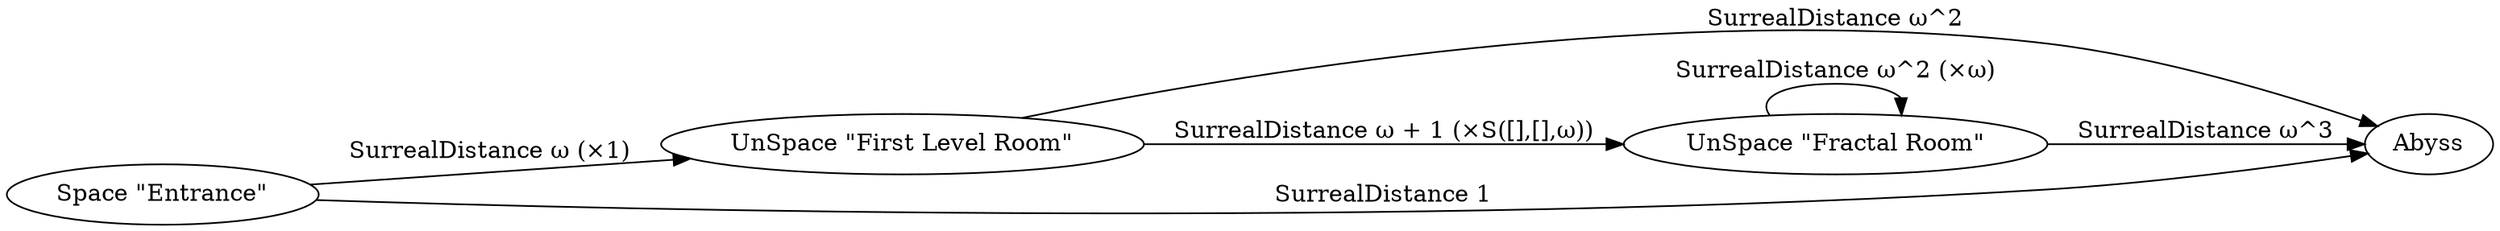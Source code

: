 digraph HouseGraph {
    graph [rankdir=LR];
    "Space \"Entrance\"" -> "UnSpace \"First Level Room\"" [label="SurrealDistance ω (×1)"];
    "Space \"Entrance\"" -> Abyss [label="SurrealDistance 1"];
    "UnSpace \"First Level Room\"" -> "UnSpace \"Fractal Room\"" [label="SurrealDistance ω + 1 (×S([],[],ω))"];
    "UnSpace \"First Level Room\"" -> Abyss [label="SurrealDistance ω^2"];
    "UnSpace \"Fractal Room\"" -> "UnSpace \"Fractal Room\"" [label="SurrealDistance ω^2 (×ω)"];
    "UnSpace \"Fractal Room\"" -> Abyss [label="SurrealDistance ω^3"];
}